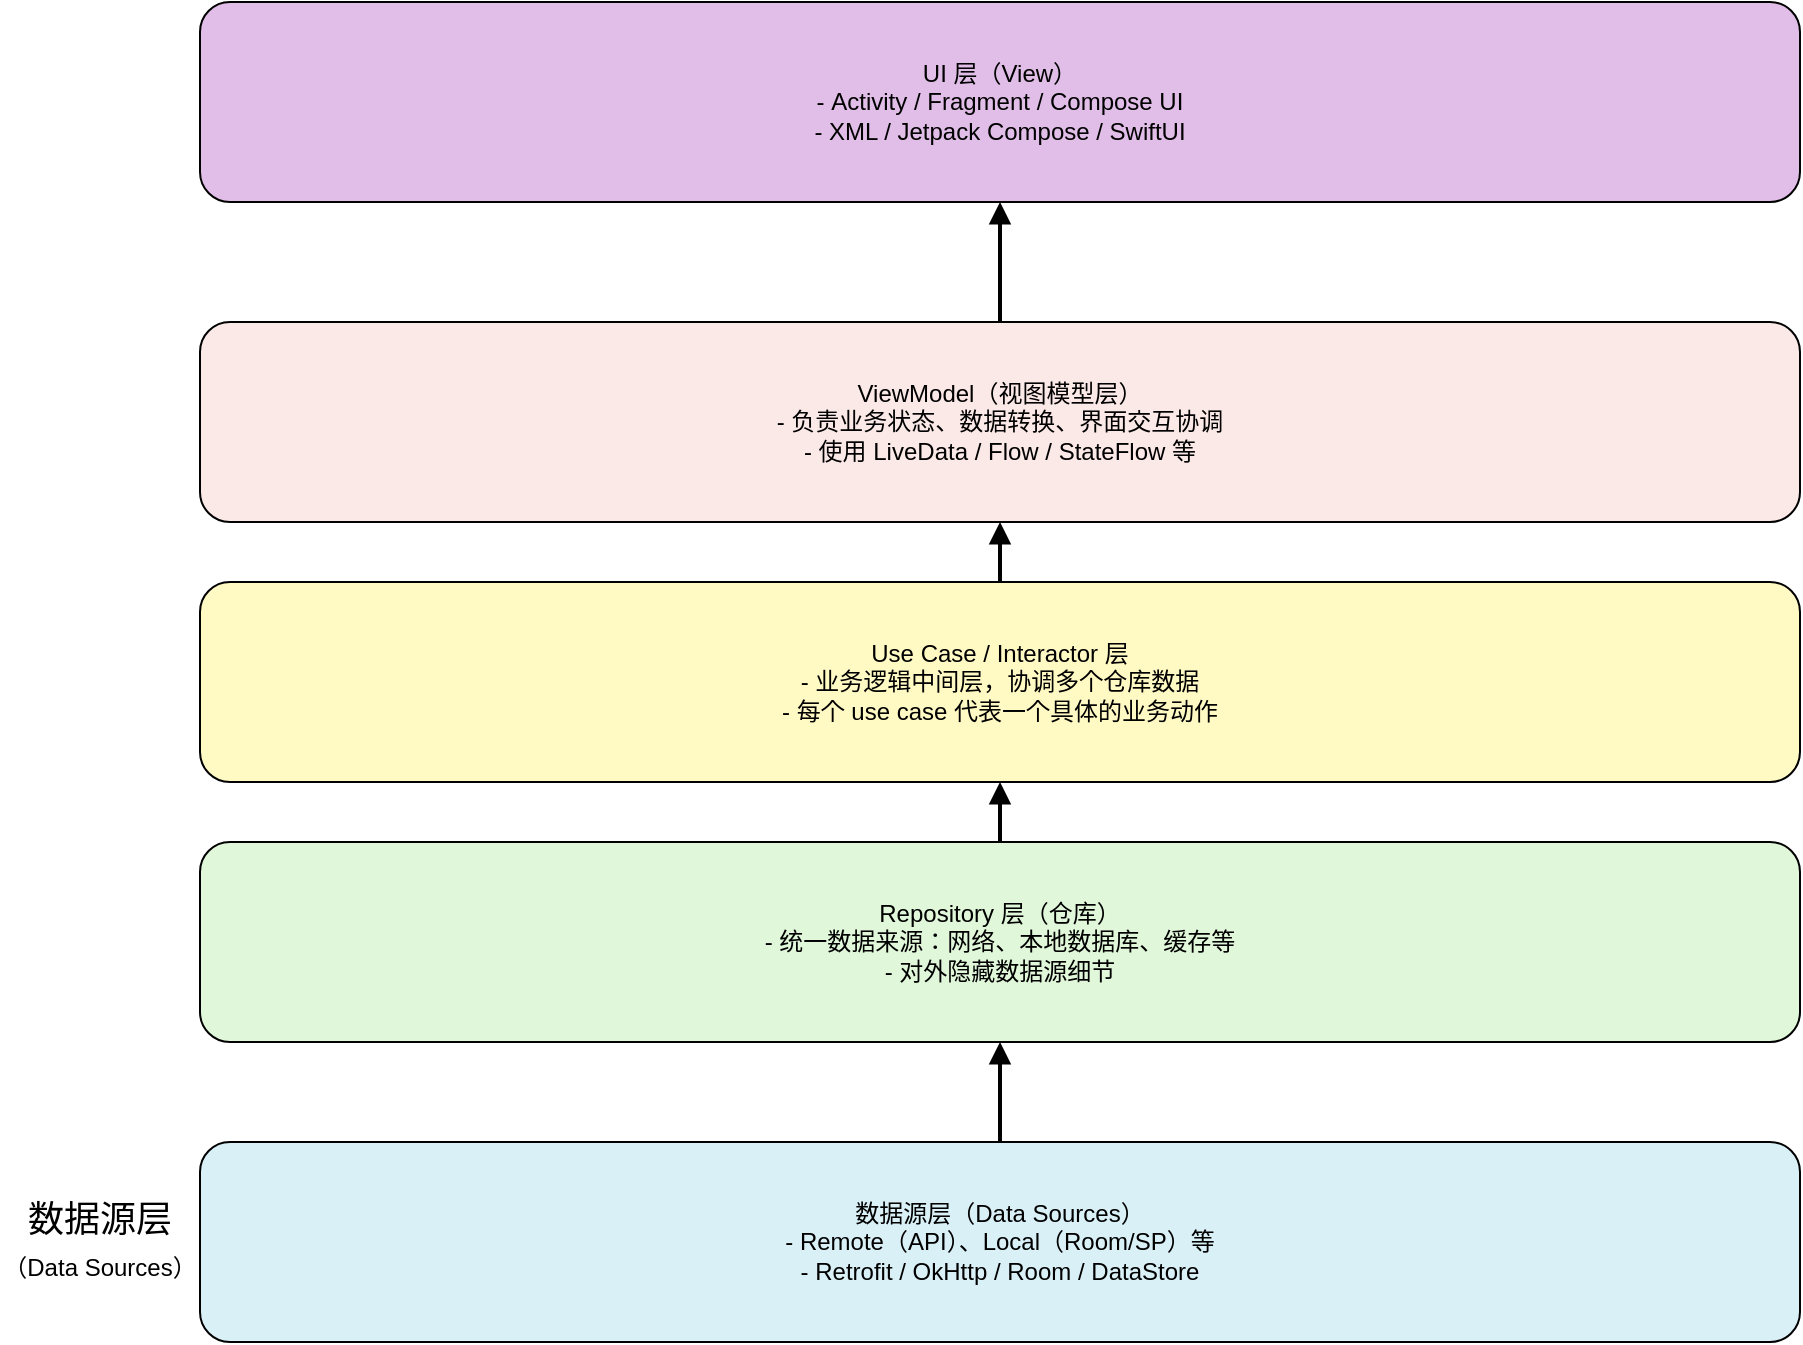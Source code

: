 <mxfile version="28.0.7">
  <diagram name="米家App客户端架构图" id="qhzowJNQwA2y3HI1EWHP">
    <mxGraphModel dx="1426" dy="761" grid="1" gridSize="10" guides="1" tooltips="1" connect="1" arrows="1" fold="1" page="1" pageScale="1" pageWidth="827" pageHeight="1169" math="0" shadow="0">
      <root>
        <mxCell id="0" />
        <mxCell id="1" parent="0" />
        <mxCell id="SkOOyBR_OrGC0wOGbPdk-1" value="数据源层（Data Sources）&#xa;- Remote（API）、Local（Room/SP）等&#xa;- Retrofit / OkHttp / Room / DataStore" style="shape=rectangle;whiteSpace=wrap;rounded=1;fillColor=#DAF0F7;strokeColor=#000000;" vertex="1" parent="1">
          <mxGeometry x="160" y="620" width="800" height="100" as="geometry" />
        </mxCell>
        <mxCell id="SkOOyBR_OrGC0wOGbPdk-2" value="Repository 层（仓库）&#xa;- 统一数据来源：网络、本地数据库、缓存等&#xa;- 对外隐藏数据源细节" style="shape=rectangle;whiteSpace=wrap;rounded=1;fillColor=#E0F7DA;strokeColor=#000000;" vertex="1" parent="1">
          <mxGeometry x="160" y="470" width="800" height="100" as="geometry" />
        </mxCell>
        <mxCell id="SkOOyBR_OrGC0wOGbPdk-3" value="Use Case / Interactor 层&#xa;- 业务逻辑中间层，协调多个仓库数据&#xa;- 每个 use case 代表一个具体的业务动作" style="shape=rectangle;whiteSpace=wrap;rounded=1;fillColor=#FFF9C4;strokeColor=#000000;" vertex="1" parent="1">
          <mxGeometry x="160" y="340" width="800" height="100" as="geometry" />
        </mxCell>
        <mxCell id="SkOOyBR_OrGC0wOGbPdk-4" value="ViewModel（视图模型层）&#xa;- 负责业务状态、数据转换、界面交互协调&#xa;- 使用 LiveData / Flow / StateFlow 等" style="shape=rectangle;whiteSpace=wrap;rounded=1;fillColor=#FBE9E7;strokeColor=#000000;" vertex="1" parent="1">
          <mxGeometry x="160" y="210" width="800" height="100" as="geometry" />
        </mxCell>
        <mxCell id="SkOOyBR_OrGC0wOGbPdk-5" value="UI 层（View）&#xa;- Activity / Fragment / Compose UI&#xa;- XML / Jetpack Compose / SwiftUI" style="shape=rectangle;whiteSpace=wrap;rounded=1;fillColor=#E1BEE7;strokeColor=#000000;" vertex="1" parent="1">
          <mxGeometry x="160" y="50" width="800" height="100" as="geometry" />
        </mxCell>
        <mxCell id="SkOOyBR_OrGC0wOGbPdk-6" style="endArrow=block;strokeWidth=2;" edge="1" parent="1" source="SkOOyBR_OrGC0wOGbPdk-1" target="SkOOyBR_OrGC0wOGbPdk-2">
          <mxGeometry relative="1" as="geometry" />
        </mxCell>
        <mxCell id="SkOOyBR_OrGC0wOGbPdk-7" style="endArrow=block;strokeWidth=2;" edge="1" parent="1" source="SkOOyBR_OrGC0wOGbPdk-2" target="SkOOyBR_OrGC0wOGbPdk-3">
          <mxGeometry relative="1" as="geometry" />
        </mxCell>
        <mxCell id="SkOOyBR_OrGC0wOGbPdk-8" style="endArrow=block;strokeWidth=2;" edge="1" parent="1" source="SkOOyBR_OrGC0wOGbPdk-3" target="SkOOyBR_OrGC0wOGbPdk-4">
          <mxGeometry relative="1" as="geometry" />
        </mxCell>
        <mxCell id="SkOOyBR_OrGC0wOGbPdk-9" style="endArrow=block;strokeWidth=2;" edge="1" parent="1" source="SkOOyBR_OrGC0wOGbPdk-4" target="SkOOyBR_OrGC0wOGbPdk-5">
          <mxGeometry relative="1" as="geometry" />
        </mxCell>
        <mxCell id="SkOOyBR_OrGC0wOGbPdk-10" value="&lt;font style=&quot;font-size: 18px;&quot;&gt;数据源层&lt;span style=&quot;font-size: 12px;&quot;&gt;（Data Sources）&lt;/span&gt;&lt;/font&gt;" style="text;html=1;align=center;verticalAlign=middle;whiteSpace=wrap;rounded=0;" vertex="1" parent="1">
          <mxGeometry x="60" y="655" width="100" height="30" as="geometry" />
        </mxCell>
      </root>
    </mxGraphModel>
  </diagram>
</mxfile>
